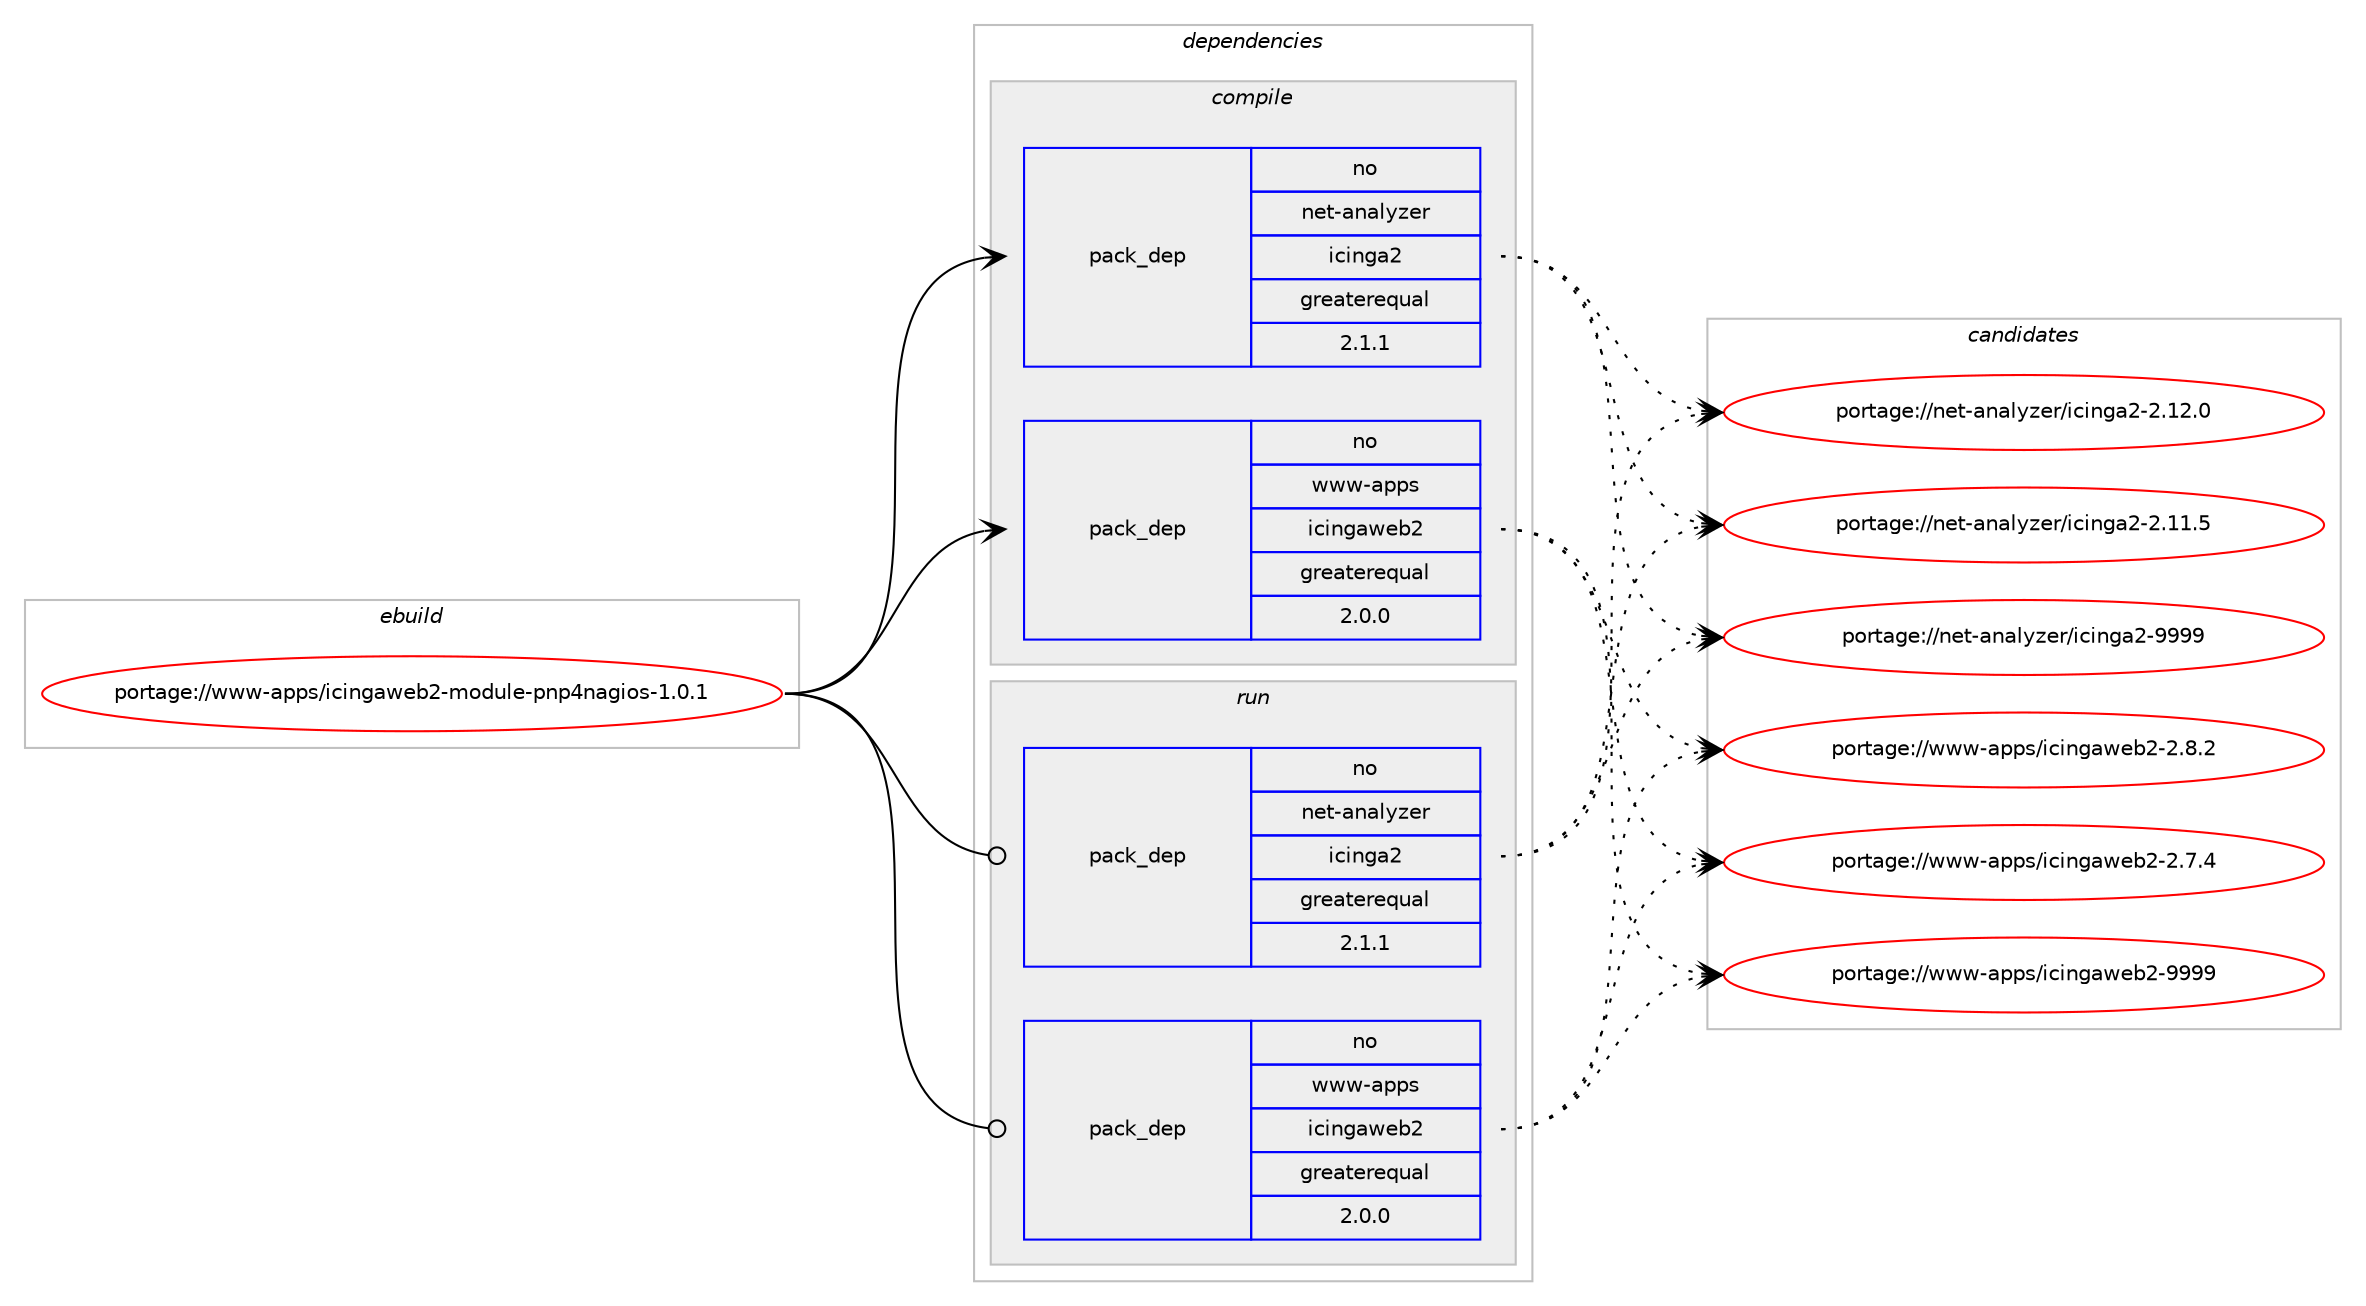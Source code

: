 digraph prolog {

# *************
# Graph options
# *************

newrank=true;
concentrate=true;
compound=true;
graph [rankdir=LR,fontname=Helvetica,fontsize=10,ranksep=1.5];#, ranksep=2.5, nodesep=0.2];
edge  [arrowhead=vee];
node  [fontname=Helvetica,fontsize=10];

# **********
# The ebuild
# **********

subgraph cluster_leftcol {
color=gray;
rank=same;
label=<<i>ebuild</i>>;
id [label="portage://www-apps/icingaweb2-module-pnp4nagios-1.0.1", color=red, width=4, href="../www-apps/icingaweb2-module-pnp4nagios-1.0.1.svg"];
}

# ****************
# The dependencies
# ****************

subgraph cluster_midcol {
color=gray;
label=<<i>dependencies</i>>;
subgraph cluster_compile {
fillcolor="#eeeeee";
style=filled;
label=<<i>compile</i>>;
subgraph pack1458 {
dependency1683 [label=<<TABLE BORDER="0" CELLBORDER="1" CELLSPACING="0" CELLPADDING="4" WIDTH="220"><TR><TD ROWSPAN="6" CELLPADDING="30">pack_dep</TD></TR><TR><TD WIDTH="110">no</TD></TR><TR><TD>net-analyzer</TD></TR><TR><TD>icinga2</TD></TR><TR><TD>greaterequal</TD></TR><TR><TD>2.1.1</TD></TR></TABLE>>, shape=none, color=blue];
}
id:e -> dependency1683:w [weight=20,style="solid",arrowhead="vee"];
subgraph pack1459 {
dependency1684 [label=<<TABLE BORDER="0" CELLBORDER="1" CELLSPACING="0" CELLPADDING="4" WIDTH="220"><TR><TD ROWSPAN="6" CELLPADDING="30">pack_dep</TD></TR><TR><TD WIDTH="110">no</TD></TR><TR><TD>www-apps</TD></TR><TR><TD>icingaweb2</TD></TR><TR><TD>greaterequal</TD></TR><TR><TD>2.0.0</TD></TR></TABLE>>, shape=none, color=blue];
}
id:e -> dependency1684:w [weight=20,style="solid",arrowhead="vee"];
}
subgraph cluster_compileandrun {
fillcolor="#eeeeee";
style=filled;
label=<<i>compile and run</i>>;
}
subgraph cluster_run {
fillcolor="#eeeeee";
style=filled;
label=<<i>run</i>>;
subgraph pack1460 {
dependency1685 [label=<<TABLE BORDER="0" CELLBORDER="1" CELLSPACING="0" CELLPADDING="4" WIDTH="220"><TR><TD ROWSPAN="6" CELLPADDING="30">pack_dep</TD></TR><TR><TD WIDTH="110">no</TD></TR><TR><TD>net-analyzer</TD></TR><TR><TD>icinga2</TD></TR><TR><TD>greaterequal</TD></TR><TR><TD>2.1.1</TD></TR></TABLE>>, shape=none, color=blue];
}
id:e -> dependency1685:w [weight=20,style="solid",arrowhead="odot"];
subgraph pack1461 {
dependency1686 [label=<<TABLE BORDER="0" CELLBORDER="1" CELLSPACING="0" CELLPADDING="4" WIDTH="220"><TR><TD ROWSPAN="6" CELLPADDING="30">pack_dep</TD></TR><TR><TD WIDTH="110">no</TD></TR><TR><TD>www-apps</TD></TR><TR><TD>icingaweb2</TD></TR><TR><TD>greaterequal</TD></TR><TR><TD>2.0.0</TD></TR></TABLE>>, shape=none, color=blue];
}
id:e -> dependency1686:w [weight=20,style="solid",arrowhead="odot"];
}
}

# **************
# The candidates
# **************

subgraph cluster_choices {
rank=same;
color=gray;
label=<<i>candidates</i>>;

subgraph choice1458 {
color=black;
nodesep=1;
choice110101116459711097108121122101114471059910511010397504557575757 [label="portage://net-analyzer/icinga2-9999", color=red, width=4,href="../net-analyzer/icinga2-9999.svg"];
choice1101011164597110971081211221011144710599105110103975045504649504648 [label="portage://net-analyzer/icinga2-2.12.0", color=red, width=4,href="../net-analyzer/icinga2-2.12.0.svg"];
choice1101011164597110971081211221011144710599105110103975045504649494653 [label="portage://net-analyzer/icinga2-2.11.5", color=red, width=4,href="../net-analyzer/icinga2-2.11.5.svg"];
dependency1683:e -> choice110101116459711097108121122101114471059910511010397504557575757:w [style=dotted,weight="100"];
dependency1683:e -> choice1101011164597110971081211221011144710599105110103975045504649504648:w [style=dotted,weight="100"];
dependency1683:e -> choice1101011164597110971081211221011144710599105110103975045504649494653:w [style=dotted,weight="100"];
}
subgraph choice1459 {
color=black;
nodesep=1;
choice119119119459711211211547105991051101039711910198504557575757 [label="portage://www-apps/icingaweb2-9999", color=red, width=4,href="../www-apps/icingaweb2-9999.svg"];
choice11911911945971121121154710599105110103971191019850455046564650 [label="portage://www-apps/icingaweb2-2.8.2", color=red, width=4,href="../www-apps/icingaweb2-2.8.2.svg"];
choice11911911945971121121154710599105110103971191019850455046554652 [label="portage://www-apps/icingaweb2-2.7.4", color=red, width=4,href="../www-apps/icingaweb2-2.7.4.svg"];
dependency1684:e -> choice119119119459711211211547105991051101039711910198504557575757:w [style=dotted,weight="100"];
dependency1684:e -> choice11911911945971121121154710599105110103971191019850455046564650:w [style=dotted,weight="100"];
dependency1684:e -> choice11911911945971121121154710599105110103971191019850455046554652:w [style=dotted,weight="100"];
}
subgraph choice1460 {
color=black;
nodesep=1;
choice110101116459711097108121122101114471059910511010397504557575757 [label="portage://net-analyzer/icinga2-9999", color=red, width=4,href="../net-analyzer/icinga2-9999.svg"];
choice1101011164597110971081211221011144710599105110103975045504649504648 [label="portage://net-analyzer/icinga2-2.12.0", color=red, width=4,href="../net-analyzer/icinga2-2.12.0.svg"];
choice1101011164597110971081211221011144710599105110103975045504649494653 [label="portage://net-analyzer/icinga2-2.11.5", color=red, width=4,href="../net-analyzer/icinga2-2.11.5.svg"];
dependency1685:e -> choice110101116459711097108121122101114471059910511010397504557575757:w [style=dotted,weight="100"];
dependency1685:e -> choice1101011164597110971081211221011144710599105110103975045504649504648:w [style=dotted,weight="100"];
dependency1685:e -> choice1101011164597110971081211221011144710599105110103975045504649494653:w [style=dotted,weight="100"];
}
subgraph choice1461 {
color=black;
nodesep=1;
choice119119119459711211211547105991051101039711910198504557575757 [label="portage://www-apps/icingaweb2-9999", color=red, width=4,href="../www-apps/icingaweb2-9999.svg"];
choice11911911945971121121154710599105110103971191019850455046564650 [label="portage://www-apps/icingaweb2-2.8.2", color=red, width=4,href="../www-apps/icingaweb2-2.8.2.svg"];
choice11911911945971121121154710599105110103971191019850455046554652 [label="portage://www-apps/icingaweb2-2.7.4", color=red, width=4,href="../www-apps/icingaweb2-2.7.4.svg"];
dependency1686:e -> choice119119119459711211211547105991051101039711910198504557575757:w [style=dotted,weight="100"];
dependency1686:e -> choice11911911945971121121154710599105110103971191019850455046564650:w [style=dotted,weight="100"];
dependency1686:e -> choice11911911945971121121154710599105110103971191019850455046554652:w [style=dotted,weight="100"];
}
}

}
